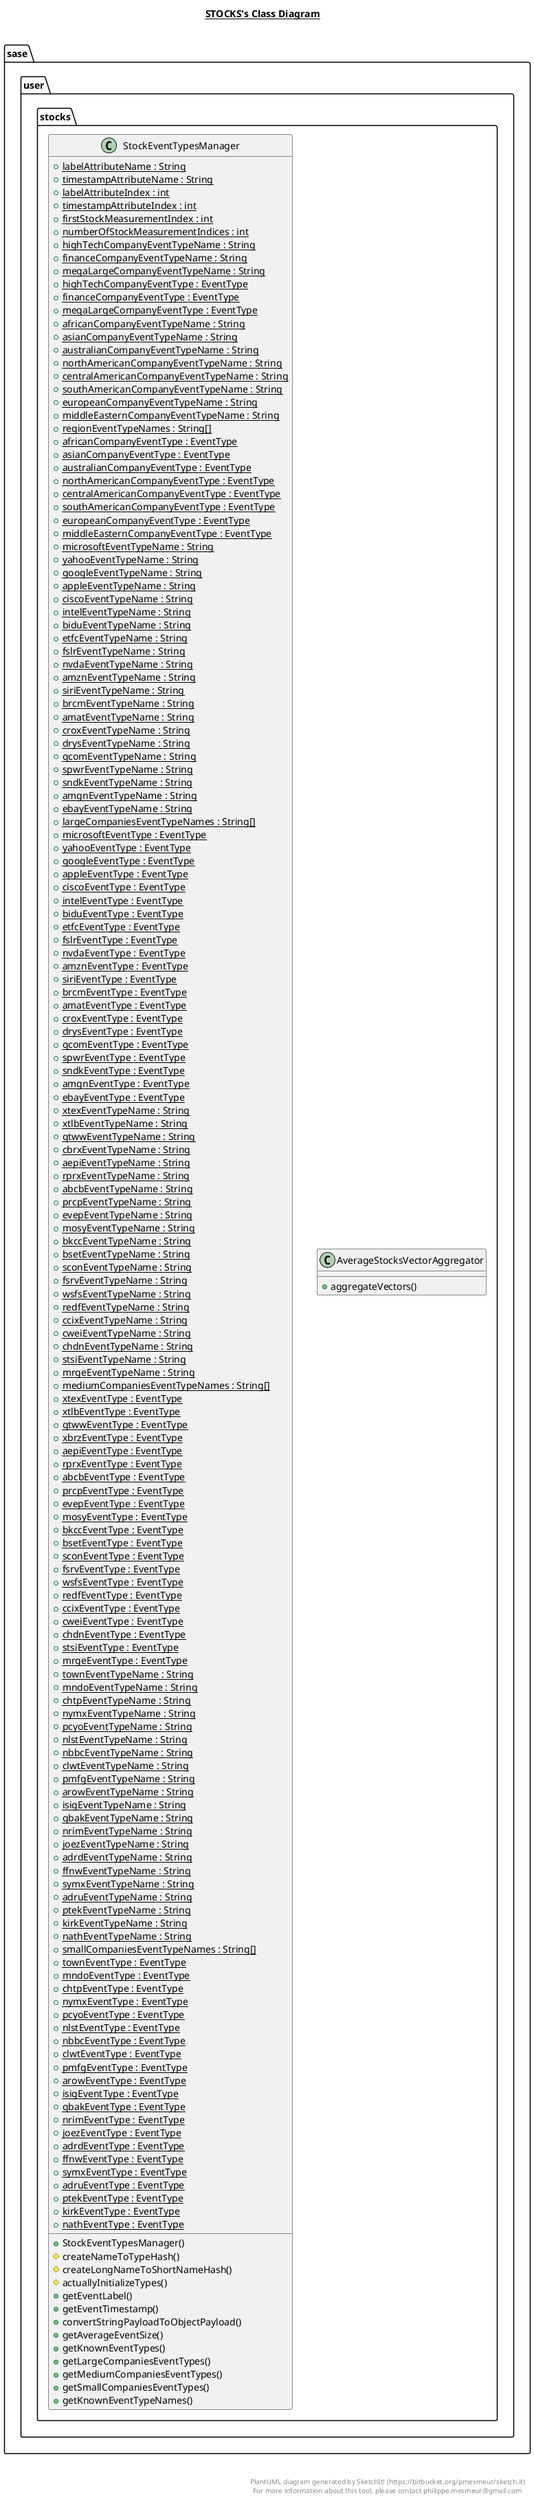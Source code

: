 @startuml

title __STOCKS's Class Diagram__\n

  package sase.user.stocks {
    class AverageStocksVectorAggregator {
        + aggregateVectors()
    }
  }
  

  package sase.user.stocks {
    class StockEventTypesManager {
        {static} + labelAttributeName : String
        {static} + timestampAttributeName : String
        {static} + labelAttributeIndex : int
        {static} + timestampAttributeIndex : int
        {static} + firstStockMeasurementIndex : int
        {static} + numberOfStockMeasurementIndices : int
        {static} + highTechCompanyEventTypeName : String
        {static} + financeCompanyEventTypeName : String
        {static} + megaLargeCompanyEventTypeName : String
        {static} + highTechCompanyEventType : EventType
        {static} + financeCompanyEventType : EventType
        {static} + megaLargeCompanyEventType : EventType
        {static} + africanCompanyEventTypeName : String
        {static} + asianCompanyEventTypeName : String
        {static} + australianCompanyEventTypeName : String
        {static} + northAmericanCompanyEventTypeName : String
        {static} + centralAmericanCompanyEventTypeName : String
        {static} + southAmericanCompanyEventTypeName : String
        {static} + europeanCompanyEventTypeName : String
        {static} + middleEasternCompanyEventTypeName : String
        {static} + regionEventTypeNames : String[]
        {static} + africanCompanyEventType : EventType
        {static} + asianCompanyEventType : EventType
        {static} + australianCompanyEventType : EventType
        {static} + northAmericanCompanyEventType : EventType
        {static} + centralAmericanCompanyEventType : EventType
        {static} + southAmericanCompanyEventType : EventType
        {static} + europeanCompanyEventType : EventType
        {static} + middleEasternCompanyEventType : EventType
        {static} + microsoftEventTypeName : String
        {static} + yahooEventTypeName : String
        {static} + googleEventTypeName : String
        {static} + appleEventTypeName : String
        {static} + ciscoEventTypeName : String
        {static} + intelEventTypeName : String
        {static} + biduEventTypeName : String
        {static} + etfcEventTypeName : String
        {static} + fslrEventTypeName : String
        {static} + nvdaEventTypeName : String
        {static} + amznEventTypeName : String
        {static} + siriEventTypeName : String
        {static} + brcmEventTypeName : String
        {static} + amatEventTypeName : String
        {static} + croxEventTypeName : String
        {static} + drysEventTypeName : String
        {static} + qcomEventTypeName : String
        {static} + spwrEventTypeName : String
        {static} + sndkEventTypeName : String
        {static} + amgnEventTypeName : String
        {static} + ebayEventTypeName : String
        {static} + largeCompaniesEventTypeNames : String[]
        {static} + microsoftEventType : EventType
        {static} + yahooEventType : EventType
        {static} + googleEventType : EventType
        {static} + appleEventType : EventType
        {static} + ciscoEventType : EventType
        {static} + intelEventType : EventType
        {static} + biduEventType : EventType
        {static} + etfcEventType : EventType
        {static} + fslrEventType : EventType
        {static} + nvdaEventType : EventType
        {static} + amznEventType : EventType
        {static} + siriEventType : EventType
        {static} + brcmEventType : EventType
        {static} + amatEventType : EventType
        {static} + croxEventType : EventType
        {static} + drysEventType : EventType
        {static} + qcomEventType : EventType
        {static} + spwrEventType : EventType
        {static} + sndkEventType : EventType
        {static} + amgnEventType : EventType
        {static} + ebayEventType : EventType
        {static} + xtexEventTypeName : String
        {static} + xtlbEventTypeName : String
        {static} + qtwwEventTypeName : String
        {static} + cbrxEventTypeName : String
        {static} + aepiEventTypeName : String
        {static} + rprxEventTypeName : String
        {static} + abcbEventTypeName : String
        {static} + prcpEventTypeName : String
        {static} + evepEventTypeName : String
        {static} + mosyEventTypeName : String
        {static} + bkccEventTypeName : String
        {static} + bsetEventTypeName : String
        {static} + sconEventTypeName : String
        {static} + fsrvEventTypeName : String
        {static} + wsfsEventTypeName : String
        {static} + redfEventTypeName : String
        {static} + ccixEventTypeName : String
        {static} + cweiEventTypeName : String
        {static} + chdnEventTypeName : String
        {static} + stsiEventTypeName : String
        {static} + mrgeEventTypeName : String
        {static} + mediumCompaniesEventTypeNames : String[]
        {static} + xtexEventType : EventType
        {static} + xtlbEventType : EventType
        {static} + qtwwEventType : EventType
        {static} + xbrzEventType : EventType
        {static} + aepiEventType : EventType
        {static} + rprxEventType : EventType
        {static} + abcbEventType : EventType
        {static} + prcpEventType : EventType
        {static} + evepEventType : EventType
        {static} + mosyEventType : EventType
        {static} + bkccEventType : EventType
        {static} + bsetEventType : EventType
        {static} + sconEventType : EventType
        {static} + fsrvEventType : EventType
        {static} + wsfsEventType : EventType
        {static} + redfEventType : EventType
        {static} + ccixEventType : EventType
        {static} + cweiEventType : EventType
        {static} + chdnEventType : EventType
        {static} + stsiEventType : EventType
        {static} + mrgeEventType : EventType
        {static} + townEventTypeName : String
        {static} + mndoEventTypeName : String
        {static} + chtpEventTypeName : String
        {static} + nymxEventTypeName : String
        {static} + pcyoEventTypeName : String
        {static} + nlstEventTypeName : String
        {static} + nbbcEventTypeName : String
        {static} + clwtEventTypeName : String
        {static} + pmfgEventTypeName : String
        {static} + arowEventTypeName : String
        {static} + isigEventTypeName : String
        {static} + qbakEventTypeName : String
        {static} + nrimEventTypeName : String
        {static} + joezEventTypeName : String
        {static} + adrdEventTypeName : String
        {static} + ffnwEventTypeName : String
        {static} + symxEventTypeName : String
        {static} + adruEventTypeName : String
        {static} + ptekEventTypeName : String
        {static} + kirkEventTypeName : String
        {static} + nathEventTypeName : String
        {static} + smallCompaniesEventTypeNames : String[]
        {static} + townEventType : EventType
        {static} + mndoEventType : EventType
        {static} + chtpEventType : EventType
        {static} + nymxEventType : EventType
        {static} + pcyoEventType : EventType
        {static} + nlstEventType : EventType
        {static} + nbbcEventType : EventType
        {static} + clwtEventType : EventType
        {static} + pmfgEventType : EventType
        {static} + arowEventType : EventType
        {static} + isigEventType : EventType
        {static} + qbakEventType : EventType
        {static} + nrimEventType : EventType
        {static} + joezEventType : EventType
        {static} + adrdEventType : EventType
        {static} + ffnwEventType : EventType
        {static} + symxEventType : EventType
        {static} + adruEventType : EventType
        {static} + ptekEventType : EventType
        {static} + kirkEventType : EventType
        {static} + nathEventType : EventType
        + StockEventTypesManager()
        # createNameToTypeHash()
        # createLongNameToShortNameHash()
        # actuallyInitializeTypes()
        + getEventLabel()
        + getEventTimestamp()
        + convertStringPayloadToObjectPayload()
        + getAverageEventSize()
        + getKnownEventTypes()
        + getLargeCompaniesEventTypes()
        + getMediumCompaniesEventTypes()
        + getSmallCompaniesEventTypes()
        + getKnownEventTypeNames()
    }
  }
  



right footer


PlantUML diagram generated by SketchIt! (https://bitbucket.org/pmesmeur/sketch.it)
For more information about this tool, please contact philippe.mesmeur@gmail.com
endfooter

@enduml
